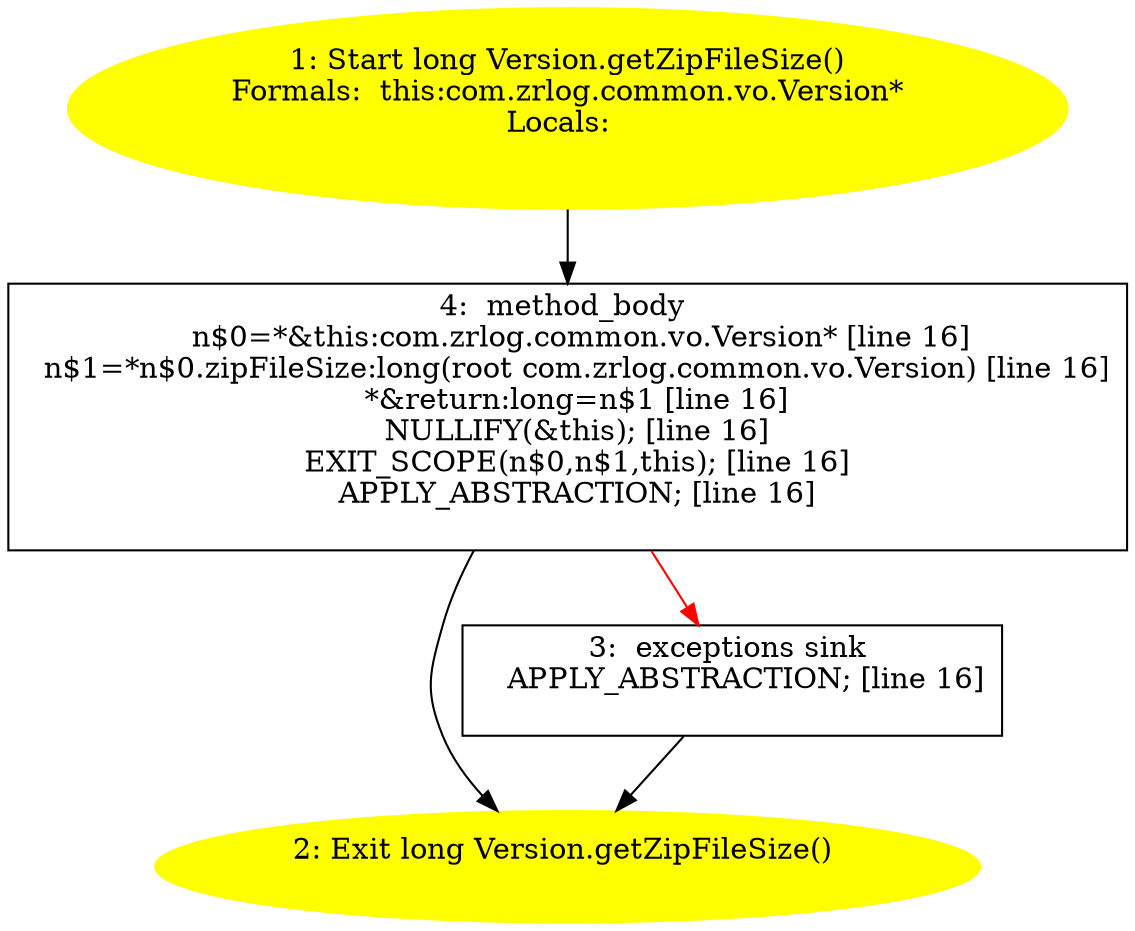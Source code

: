 /* @generated */
digraph cfg {
"com.zrlog.common.vo.Version.getZipFileSize():long.56515b555dc74bfd6b4a80c12554a560_1" [label="1: Start long Version.getZipFileSize()\nFormals:  this:com.zrlog.common.vo.Version*\nLocals:  \n  " color=yellow style=filled]
	

	 "com.zrlog.common.vo.Version.getZipFileSize():long.56515b555dc74bfd6b4a80c12554a560_1" -> "com.zrlog.common.vo.Version.getZipFileSize():long.56515b555dc74bfd6b4a80c12554a560_4" ;
"com.zrlog.common.vo.Version.getZipFileSize():long.56515b555dc74bfd6b4a80c12554a560_2" [label="2: Exit long Version.getZipFileSize() \n  " color=yellow style=filled]
	

"com.zrlog.common.vo.Version.getZipFileSize():long.56515b555dc74bfd6b4a80c12554a560_3" [label="3:  exceptions sink \n   APPLY_ABSTRACTION; [line 16]\n " shape="box"]
	

	 "com.zrlog.common.vo.Version.getZipFileSize():long.56515b555dc74bfd6b4a80c12554a560_3" -> "com.zrlog.common.vo.Version.getZipFileSize():long.56515b555dc74bfd6b4a80c12554a560_2" ;
"com.zrlog.common.vo.Version.getZipFileSize():long.56515b555dc74bfd6b4a80c12554a560_4" [label="4:  method_body \n   n$0=*&this:com.zrlog.common.vo.Version* [line 16]\n  n$1=*n$0.zipFileSize:long(root com.zrlog.common.vo.Version) [line 16]\n  *&return:long=n$1 [line 16]\n  NULLIFY(&this); [line 16]\n  EXIT_SCOPE(n$0,n$1,this); [line 16]\n  APPLY_ABSTRACTION; [line 16]\n " shape="box"]
	

	 "com.zrlog.common.vo.Version.getZipFileSize():long.56515b555dc74bfd6b4a80c12554a560_4" -> "com.zrlog.common.vo.Version.getZipFileSize():long.56515b555dc74bfd6b4a80c12554a560_2" ;
	 "com.zrlog.common.vo.Version.getZipFileSize():long.56515b555dc74bfd6b4a80c12554a560_4" -> "com.zrlog.common.vo.Version.getZipFileSize():long.56515b555dc74bfd6b4a80c12554a560_3" [color="red" ];
}
